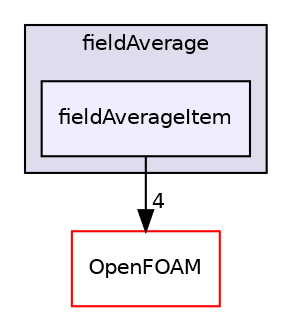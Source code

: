 digraph "src/postProcessing/functionObjects/field/fieldAverage/fieldAverageItem" {
  bgcolor=transparent;
  compound=true
  node [ fontsize="10", fontname="Helvetica"];
  edge [ labelfontsize="10", labelfontname="Helvetica"];
  subgraph clusterdir_ef4eaa5194a1078fc897f7644a8991b3 {
    graph [ bgcolor="#ddddee", pencolor="black", label="fieldAverage" fontname="Helvetica", fontsize="10", URL="dir_ef4eaa5194a1078fc897f7644a8991b3.html"]
  dir_4b6bd6a1a2e8ee85b417f89c1d3ea346 [shape=box, label="fieldAverageItem", style="filled", fillcolor="#eeeeff", pencolor="black", URL="dir_4b6bd6a1a2e8ee85b417f89c1d3ea346.html"];
  }
  dir_c5473ff19b20e6ec4dfe5c310b3778a8 [shape=box label="OpenFOAM" color="red" URL="dir_c5473ff19b20e6ec4dfe5c310b3778a8.html"];
  dir_4b6bd6a1a2e8ee85b417f89c1d3ea346->dir_c5473ff19b20e6ec4dfe5c310b3778a8 [headlabel="4", labeldistance=1.5 headhref="dir_002487_001898.html"];
}

